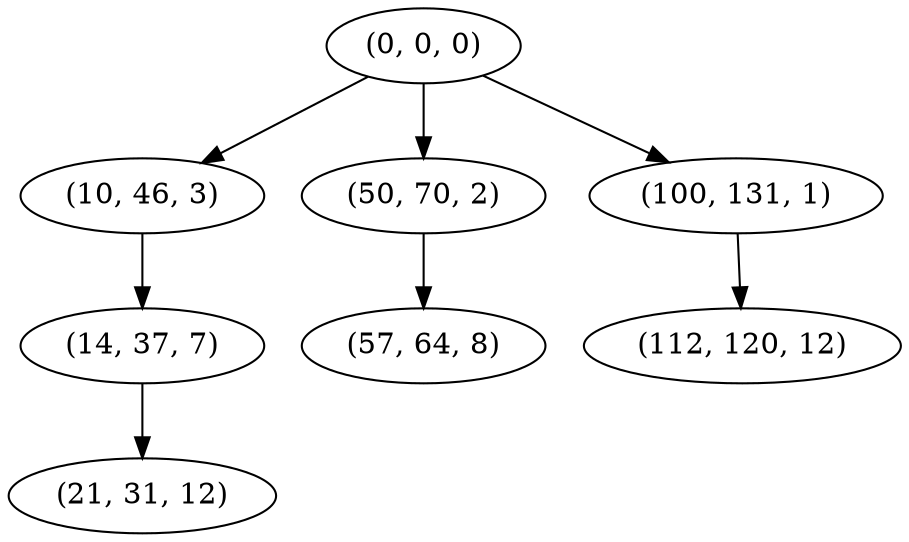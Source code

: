 digraph tree {
    "(0, 0, 0)";
    "(10, 46, 3)";
    "(14, 37, 7)";
    "(21, 31, 12)";
    "(50, 70, 2)";
    "(57, 64, 8)";
    "(100, 131, 1)";
    "(112, 120, 12)";
    "(0, 0, 0)" -> "(10, 46, 3)";
    "(0, 0, 0)" -> "(50, 70, 2)";
    "(0, 0, 0)" -> "(100, 131, 1)";
    "(10, 46, 3)" -> "(14, 37, 7)";
    "(14, 37, 7)" -> "(21, 31, 12)";
    "(50, 70, 2)" -> "(57, 64, 8)";
    "(100, 131, 1)" -> "(112, 120, 12)";
}
